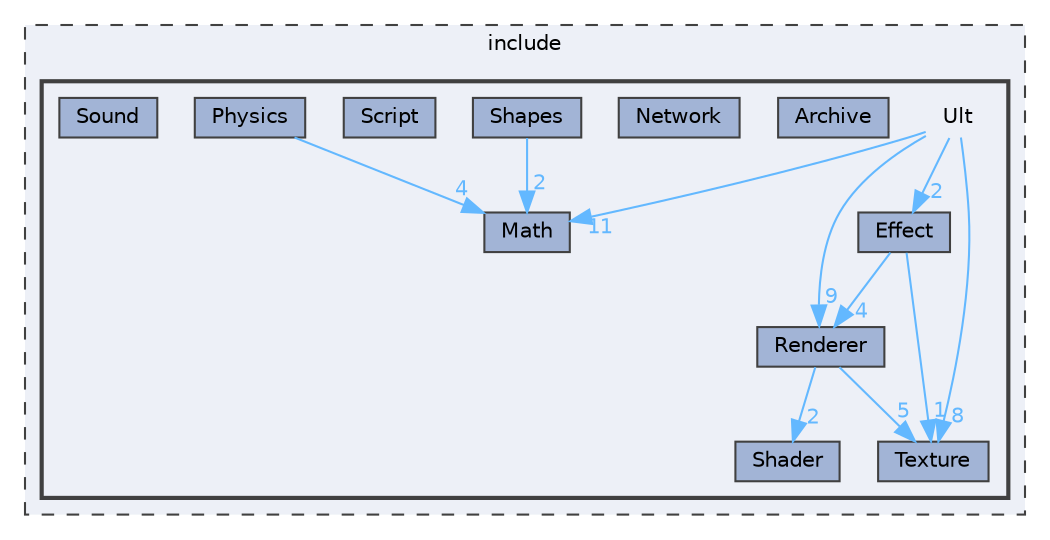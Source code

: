digraph "include/Ult"
{
 // LATEX_PDF_SIZE
  bgcolor="transparent";
  edge [fontname=Helvetica,fontsize=10,labelfontname=Helvetica,labelfontsize=10];
  node [fontname=Helvetica,fontsize=10,shape=box,height=0.2,width=0.4];
  compound=true
  subgraph clusterdir_d44c64559bbebec7f509842c48db8b23 {
    graph [ bgcolor="#edf0f7", pencolor="grey25", label="include", fontname=Helvetica,fontsize=10 style="filled,dashed", URL="dir_d44c64559bbebec7f509842c48db8b23.html",tooltip=""]
  subgraph clusterdir_a177c917cde341384bd6a42eef5b614f {
    graph [ bgcolor="#edf0f7", pencolor="grey25", label="", fontname=Helvetica,fontsize=10 style="filled,bold", URL="dir_a177c917cde341384bd6a42eef5b614f.html",tooltip=""]
    dir_a177c917cde341384bd6a42eef5b614f [shape=plaintext, label="Ult"];
  dir_b5d164b1fb4ef9e0ff82edd197ebd4ed [label="Archive", fillcolor="#a2b4d6", color="grey25", style="filled", URL="dir_b5d164b1fb4ef9e0ff82edd197ebd4ed.html",tooltip=""];
  dir_5be2b355fb50633fd1efd4ffe8baa5e8 [label="Effect", fillcolor="#a2b4d6", color="grey25", style="filled", URL="dir_5be2b355fb50633fd1efd4ffe8baa5e8.html",tooltip=""];
  dir_51a1b3e2c016dbbf42b1399f646d03e4 [label="Math", fillcolor="#a2b4d6", color="grey25", style="filled", URL="dir_51a1b3e2c016dbbf42b1399f646d03e4.html",tooltip=""];
  dir_6158368b0251f2b9208e3d06700f5f77 [label="Network", fillcolor="#a2b4d6", color="grey25", style="filled", URL="dir_6158368b0251f2b9208e3d06700f5f77.html",tooltip=""];
  dir_a51a171dda8cd78c2636376d3edfe64f [label="Physics", fillcolor="#a2b4d6", color="grey25", style="filled", URL="dir_a51a171dda8cd78c2636376d3edfe64f.html",tooltip=""];
  dir_30b0ebc2f1dc58c20b0684f545370faa [label="Renderer", fillcolor="#a2b4d6", color="grey25", style="filled", URL="dir_30b0ebc2f1dc58c20b0684f545370faa.html",tooltip=""];
  dir_c9770fe9355d4b3d64648b0eb57da489 [label="Script", fillcolor="#a2b4d6", color="grey25", style="filled", URL="dir_c9770fe9355d4b3d64648b0eb57da489.html",tooltip=""];
  dir_ef92ea0910353f1d38817beeacf27396 [label="Shader", fillcolor="#a2b4d6", color="grey25", style="filled", URL="dir_ef92ea0910353f1d38817beeacf27396.html",tooltip=""];
  dir_f3c7ed73948a24b91075c23ed079e647 [label="Shapes", fillcolor="#a2b4d6", color="grey25", style="filled", URL="dir_f3c7ed73948a24b91075c23ed079e647.html",tooltip=""];
  dir_ef9b79a8e5c6de0029aa93a8ffa751d9 [label="Sound", fillcolor="#a2b4d6", color="grey25", style="filled", URL="dir_ef9b79a8e5c6de0029aa93a8ffa751d9.html",tooltip=""];
  dir_3f4833dc7e6d008878526834b33512e7 [label="Texture", fillcolor="#a2b4d6", color="grey25", style="filled", URL="dir_3f4833dc7e6d008878526834b33512e7.html",tooltip=""];
  }
  }
  dir_a177c917cde341384bd6a42eef5b614f->dir_30b0ebc2f1dc58c20b0684f545370faa [headlabel="9", labeldistance=1.5 headhref="dir_000045_000021.html" href="dir_000045_000021.html" color="steelblue1" fontcolor="steelblue1"];
  dir_a177c917cde341384bd6a42eef5b614f->dir_3f4833dc7e6d008878526834b33512e7 [headlabel="8", labeldistance=1.5 headhref="dir_000045_000042.html" href="dir_000045_000042.html" color="steelblue1" fontcolor="steelblue1"];
  dir_a177c917cde341384bd6a42eef5b614f->dir_51a1b3e2c016dbbf42b1399f646d03e4 [headlabel="11", labeldistance=1.5 headhref="dir_000045_000013.html" href="dir_000045_000013.html" color="steelblue1" fontcolor="steelblue1"];
  dir_a177c917cde341384bd6a42eef5b614f->dir_5be2b355fb50633fd1efd4ffe8baa5e8 [headlabel="2", labeldistance=1.5 headhref="dir_000045_000009.html" href="dir_000045_000009.html" color="steelblue1" fontcolor="steelblue1"];
  dir_5be2b355fb50633fd1efd4ffe8baa5e8->dir_30b0ebc2f1dc58c20b0684f545370faa [headlabel="4", labeldistance=1.5 headhref="dir_000009_000021.html" href="dir_000009_000021.html" color="steelblue1" fontcolor="steelblue1"];
  dir_5be2b355fb50633fd1efd4ffe8baa5e8->dir_3f4833dc7e6d008878526834b33512e7 [headlabel="1", labeldistance=1.5 headhref="dir_000009_000042.html" href="dir_000009_000042.html" color="steelblue1" fontcolor="steelblue1"];
  dir_a51a171dda8cd78c2636376d3edfe64f->dir_51a1b3e2c016dbbf42b1399f646d03e4 [headlabel="4", labeldistance=1.5 headhref="dir_000019_000013.html" href="dir_000019_000013.html" color="steelblue1" fontcolor="steelblue1"];
  dir_30b0ebc2f1dc58c20b0684f545370faa->dir_3f4833dc7e6d008878526834b33512e7 [headlabel="5", labeldistance=1.5 headhref="dir_000021_000042.html" href="dir_000021_000042.html" color="steelblue1" fontcolor="steelblue1"];
  dir_30b0ebc2f1dc58c20b0684f545370faa->dir_ef92ea0910353f1d38817beeacf27396 [headlabel="2", labeldistance=1.5 headhref="dir_000021_000026.html" href="dir_000021_000026.html" color="steelblue1" fontcolor="steelblue1"];
  dir_f3c7ed73948a24b91075c23ed079e647->dir_51a1b3e2c016dbbf42b1399f646d03e4 [headlabel="2", labeldistance=1.5 headhref="dir_000027_000013.html" href="dir_000027_000013.html" color="steelblue1" fontcolor="steelblue1"];
}
